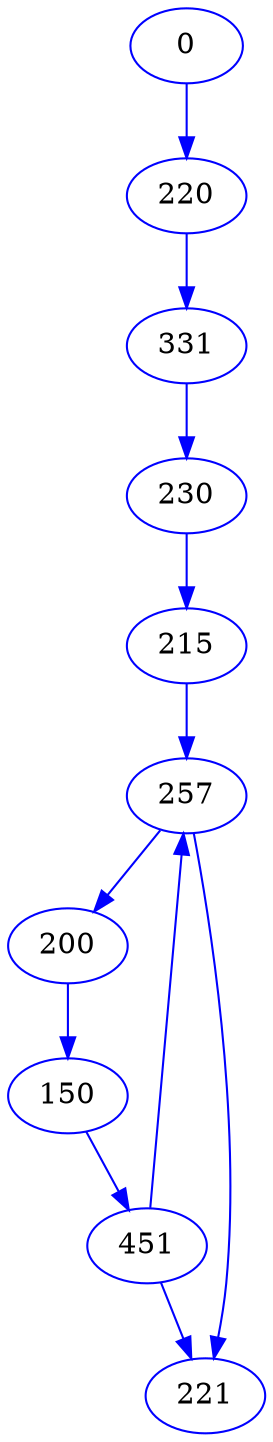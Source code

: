 digraph g {
	node [color=black];
	edge [color=black];
	0	[color=blue];
	220	[color=blue];
	0 -> 220	[key=new_edge,
		color=blue];
	331	[color=blue];
	220 -> 331	[key=new_edge,
		color=blue];
	230	[color=blue];
	331 -> 230	[key=new_edge,
		color=blue];
	215	[color=blue];
	230 -> 215	[key=new_edge,
		color=blue];
	257	[color=blue];
	215 -> 257	[key=new_edge,
		color=blue];
	200	[color=blue];
	257 -> 200	[key=new_edge,
		color=blue];
	221	[color=blue];
	257 -> 221	[key=new_edge,
		color=blue];
	150	[color=blue];
	200 -> 150	[key=new_edge,
		color=blue];
	451	[color=blue];
	150 -> 451	[key=new_edge,
		color=blue];
	451 -> 257	[key=new_edge,
		color=blue];
	451 -> 221	[key=new_edge,
		color=blue];
}
